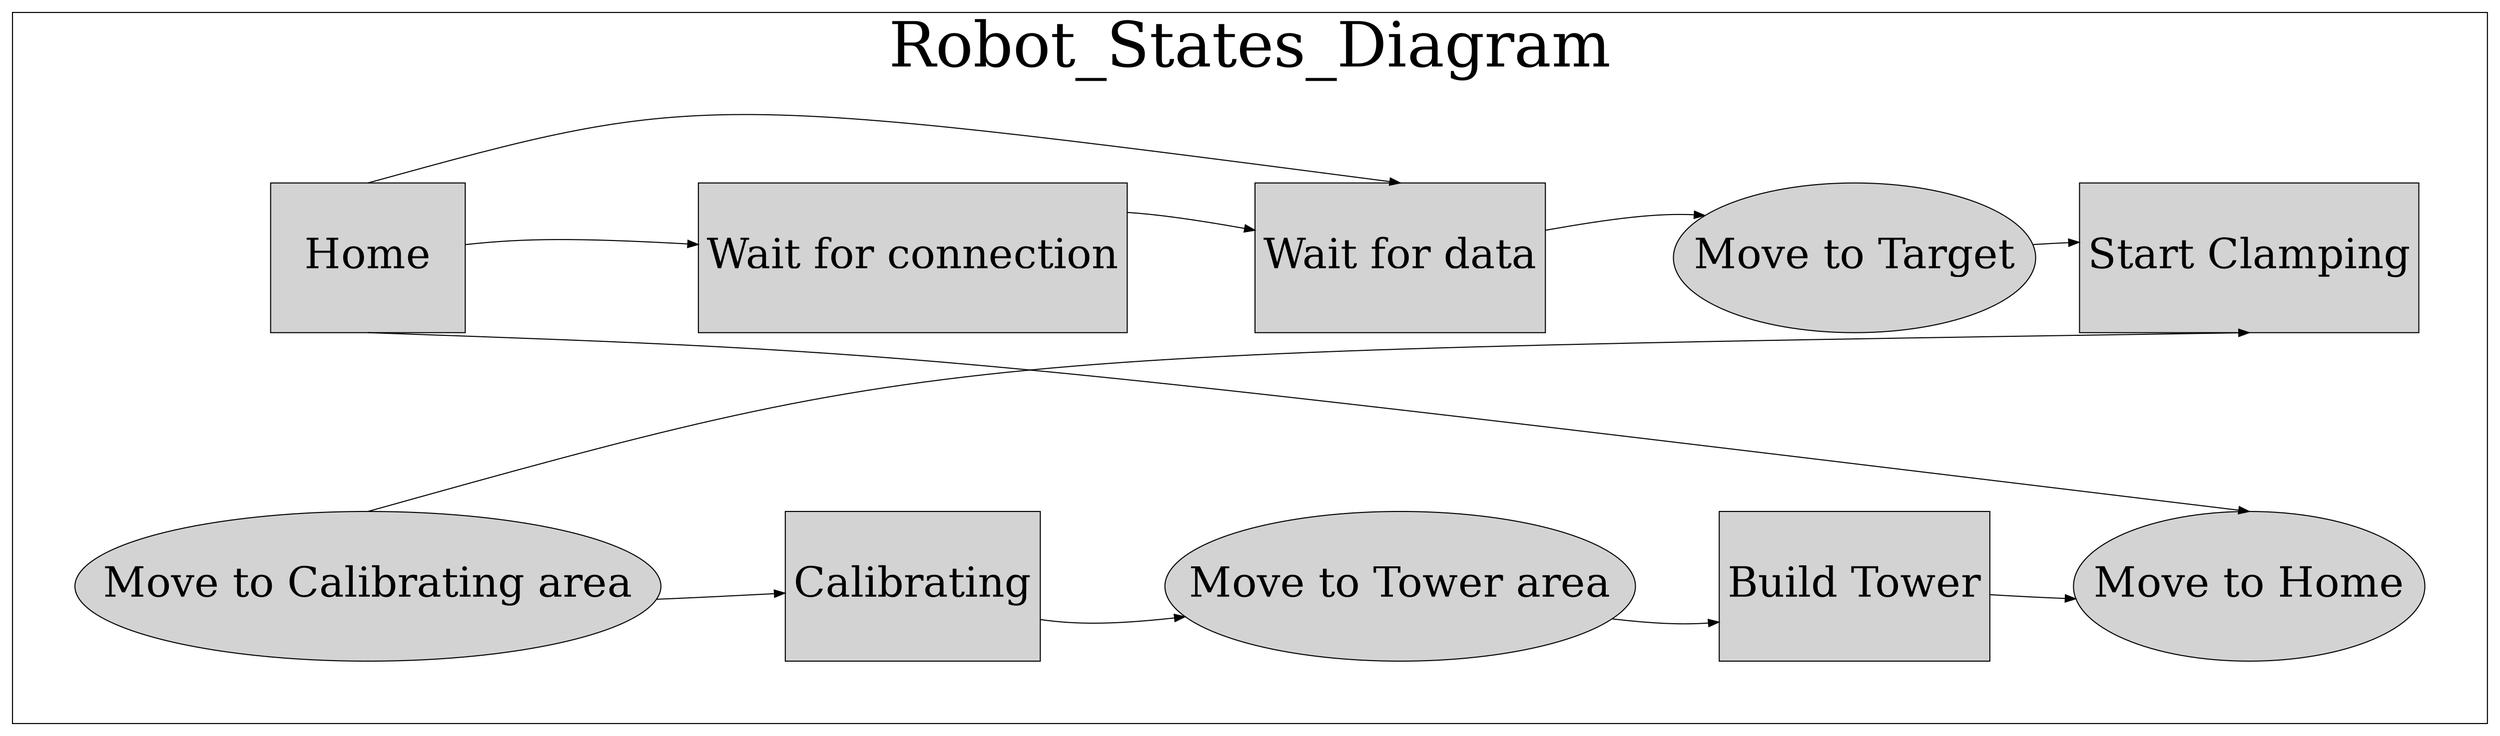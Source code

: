 digraph G {
    rankdir = LR;
    splines = curved;
    subgraph cluster0 {
        graph [label = "Robot_States_Diagram"; margin = 30; fontsize = 60;];
        
        edge [splines = curved;];
        
        node [shape = ellipse; style = filled; fontsize = "18"; height = 2; width = 2.6; fontsize = 40;];
        action_state_1 [label = "Move to Target";];
        action_state_2 [label = "Move to Calibrating area";];
        action_state_3 [label = "Move to Tower area";];
        dir = "right";
        action_state_4 [label = "Move to Home";];
        
        
        node [shape = rectangle; style = filled; fontsize = "18"; height = 2; width = 2.6; fontsize = 40;];
        program_state_1 [label = "Home";];
        program_state_2 [label = "Wait for connection";];
        program_state_3 [label = "Wait for data";];
        program_state_4 [label = "Start Clamping";];
        program_state_5 [label = "Calibrating";];
        program_state_6 [label = "Build Tower";];
        

        
        subgraph cluster0 {
            label = "";
            style = invis;
            rank = same;
            
            program_state_1 -> program_state_2;
            program_state_2 -> program_state_3;
            program_state_3 -> action_state_1;
            action_state_1 -> program_state_4;
        }
        
        subgraph cluster1 {
            label = "";
            style = invis;
            rank = same;
            action_state_2 -> program_state_5;
            program_state_5 -> action_state_3;
            action_state_3 -> program_state_6;
            program_state_6 -> action_state_4;
        }
        
        
        action_state_4 -> program_state_1 [constraint = false; tailport = n; headport = s;style = solid];
        program_state_4 -> action_state_2 [constraint = false; tailport = s; headport = n;];
        program_state_1 -> program_state_3 [curvature = 0.2; constraint = false; tailport = n; headport = n;];
        invisible_node [style = invis;width = 0;height = 0;shape = none;];
        invisible_node -> action_state_3 [style = invis;];
        invisible_node -> program_state_3 [style = invis;];
    }
}
